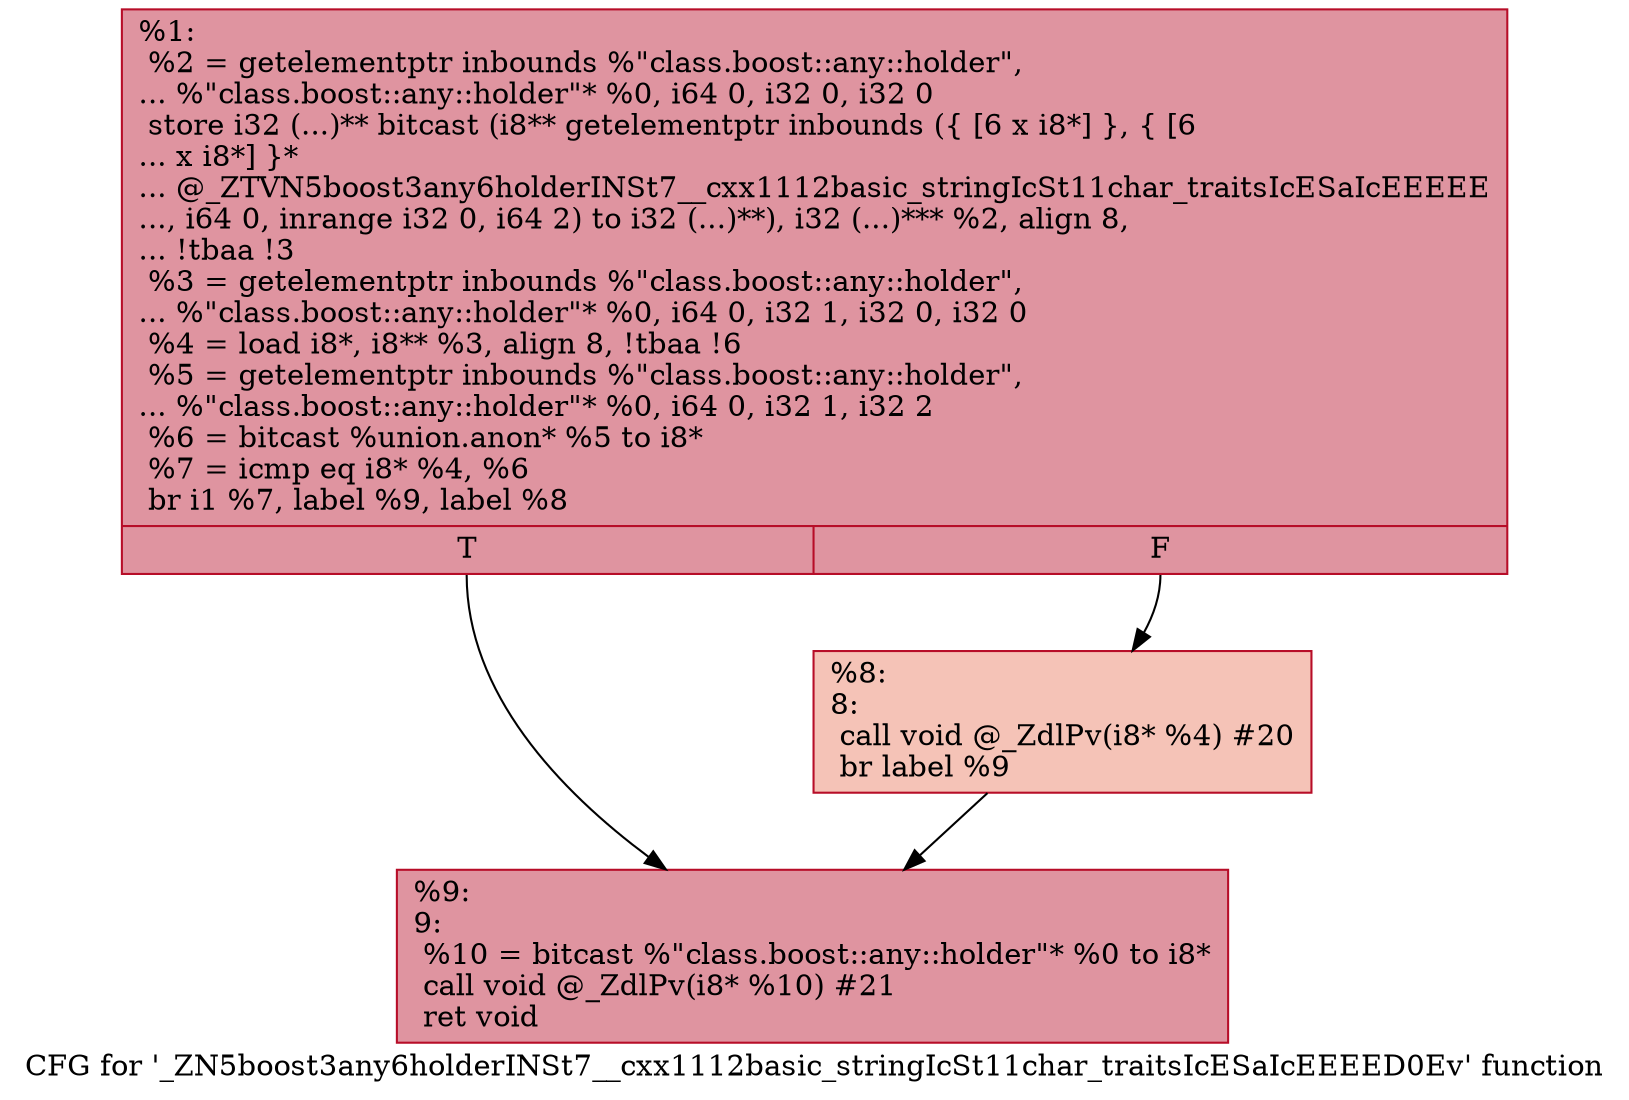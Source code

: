 digraph "CFG for '_ZN5boost3any6holderINSt7__cxx1112basic_stringIcSt11char_traitsIcESaIcEEEED0Ev' function" {
	label="CFG for '_ZN5boost3any6holderINSt7__cxx1112basic_stringIcSt11char_traitsIcESaIcEEEED0Ev' function";

	Node0x557e589d8b60 [shape=record,color="#b70d28ff", style=filled, fillcolor="#b70d2870",label="{%1:\l  %2 = getelementptr inbounds %\"class.boost::any::holder\",\l... %\"class.boost::any::holder\"* %0, i64 0, i32 0, i32 0\l  store i32 (...)** bitcast (i8** getelementptr inbounds (\{ [6 x i8*] \}, \{ [6\l... x i8*] \}*\l... @_ZTVN5boost3any6holderINSt7__cxx1112basic_stringIcSt11char_traitsIcESaIcEEEEE\l..., i64 0, inrange i32 0, i64 2) to i32 (...)**), i32 (...)*** %2, align 8,\l... !tbaa !3\l  %3 = getelementptr inbounds %\"class.boost::any::holder\",\l... %\"class.boost::any::holder\"* %0, i64 0, i32 1, i32 0, i32 0\l  %4 = load i8*, i8** %3, align 8, !tbaa !6\l  %5 = getelementptr inbounds %\"class.boost::any::holder\",\l... %\"class.boost::any::holder\"* %0, i64 0, i32 1, i32 2\l  %6 = bitcast %union.anon* %5 to i8*\l  %7 = icmp eq i8* %4, %6\l  br i1 %7, label %9, label %8\l|{<s0>T|<s1>F}}"];
	Node0x557e589d8b60:s0 -> Node0x557e589d9060;
	Node0x557e589d8b60:s1 -> Node0x557e589d90b0;
	Node0x557e589d90b0 [shape=record,color="#b70d28ff", style=filled, fillcolor="#e8765c70",label="{%8:\l8:                                                \l  call void @_ZdlPv(i8* %4) #20\l  br label %9\l}"];
	Node0x557e589d90b0 -> Node0x557e589d9060;
	Node0x557e589d9060 [shape=record,color="#b70d28ff", style=filled, fillcolor="#b70d2870",label="{%9:\l9:                                                \l  %10 = bitcast %\"class.boost::any::holder\"* %0 to i8*\l  call void @_ZdlPv(i8* %10) #21\l  ret void\l}"];
}
